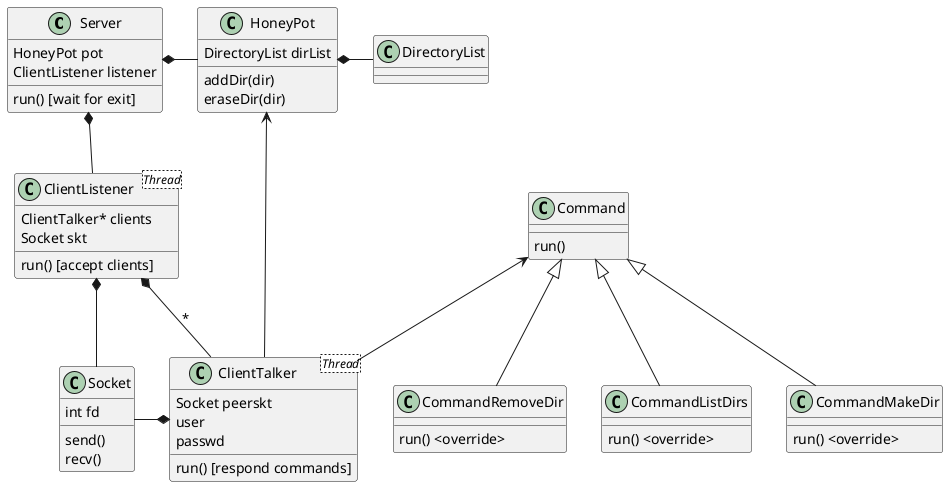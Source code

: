 @startuml
class Server {
    run() [wait for exit]
    HoneyPot pot
    ClientListener listener
}

class Socket {
    int fd
    send()
    recv()
}

class ClientListener <Thread> {
    run() [accept clients]
    ClientTalker* clients
    Socket skt
}

class ClientTalker <Thread> {
    run() [respond commands]
    Socket peerskt
    user
    passwd
}

class HoneyPot {
    DirectoryList dirList
    addDir(dir)
    eraseDir(dir)
}

class DirectoryList
class Command {
    run()
}
class CommandListDirs {
    run() <override>
}
class CommandMakeDir {
    run() <override>
}
class CommandRemoveDir {
    run() <override>
}

Command <|-- CommandListDirs
Command <|-- CommandMakeDir
Command <|-- CommandRemoveDir

Server *-right- HoneyPot
ClientListener *-- Socket
ClientTalker *-left- Socket
HoneyPot <-- ClientTalker
Command <-- ClientTalker
Server *-- ClientListener
ClientListener *-- ClientTalker : *
HoneyPot *-right- DirectoryList
@enduml